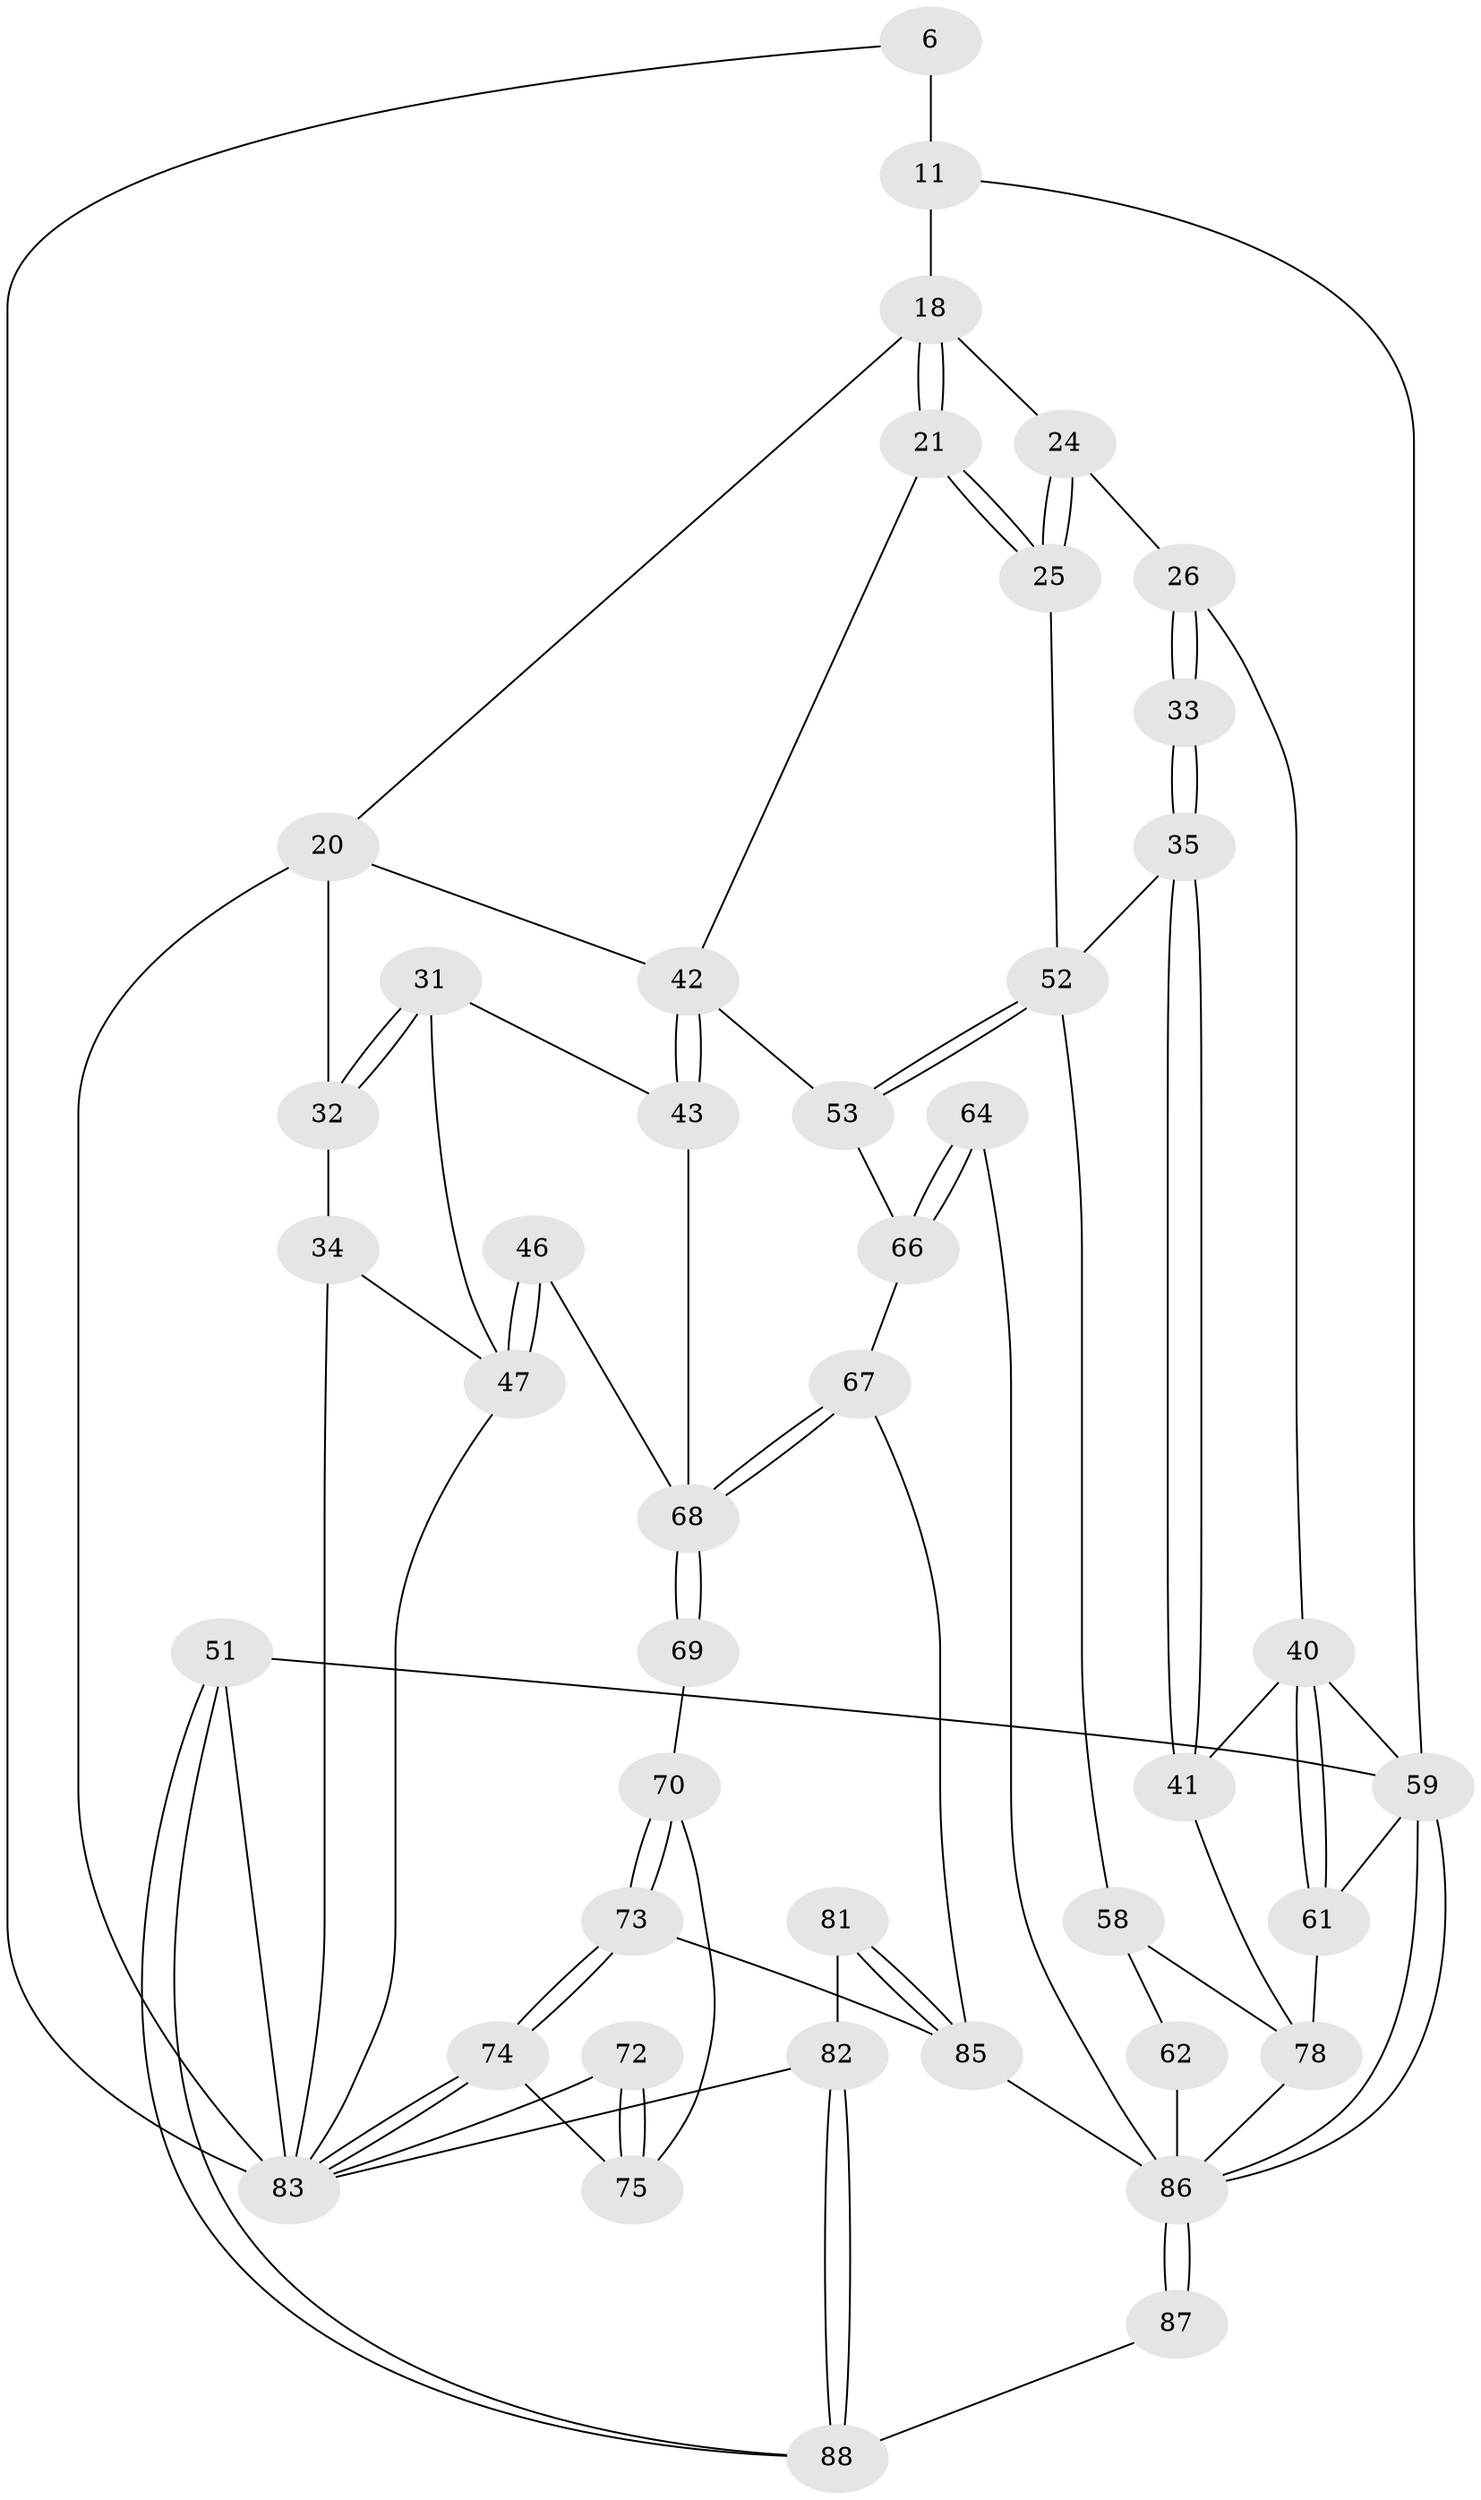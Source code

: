 // original degree distribution, {3: 0.022727272727272728, 5: 0.4772727272727273, 4: 0.26136363636363635, 6: 0.23863636363636365}
// Generated by graph-tools (version 1.1) at 2025/01/03/09/25 05:01:50]
// undirected, 44 vertices, 94 edges
graph export_dot {
graph [start="1"]
  node [color=gray90,style=filled];
  6 [pos="+0.45589447720818493+0.09070279846684731",super="+1"];
  11 [pos="+0.6255254373525347+0.06576073797285878",super="+2"];
  18 [pos="+0.5808664065811339+0.21824940188457198",super="+12"];
  20 [pos="+0.27138261612367415+0.2204226557458393",super="+19+13"];
  21 [pos="+0.556248541081784+0.397440287791786"];
  24 [pos="+0.6809486947508429+0.35367999219345125",super="+17"];
  25 [pos="+0.6698281936289929+0.36920691698754615"];
  26 [pos="+0.7179660839222364+0.32791920625441434",super="+16"];
  31 [pos="+0.2574731377223746+0.3349149550747332"];
  32 [pos="+0.2527604029250832+0.267595676885836",super="+27"];
  33 [pos="+0.784702699944409+0.3851711969280412"];
  34 [pos="+0.006622359366040854+0.2940872865976678",super="+28"];
  35 [pos="+0.7815993168529541+0.4293985051364522"];
  40 [pos="+1+0.15614302497352867",super="+14"];
  41 [pos="+0.8577217515270356+0.4659591084963462"];
  42 [pos="+0.5294960102102373+0.4398268627944647",super="+23"];
  43 [pos="+0.4272411692274394+0.47418970237959346",super="+30"];
  46 [pos="+0.16113029156867506+0.49538374672192853"];
  47 [pos="+0+0.5269379774635793",super="+39+38"];
  51 [pos="+0+1",super="+4"];
  52 [pos="+0.5657785726938662+0.46570041146029406",super="+37+36"];
  53 [pos="+0.5404475167329323+0.454492073173233"];
  58 [pos="+0.7487125504586991+0.6138490327291382",super="+55"];
  59 [pos="+1+1",super="+3"];
  61 [pos="+1+0.48741438678288124",super="+60"];
  62 [pos="+0.7074439528535659+0.6367918677461565"];
  64 [pos="+0.5746823464820804+0.7131561242403338"];
  66 [pos="+0.42512476099287205+0.6945870592617064",super="+65"];
  67 [pos="+0.4149604180251603+0.6938394261250715"];
  68 [pos="+0.4027984825429173+0.6467728120927069",super="+45"];
  69 [pos="+0.16988463829937395+0.5625162951510412"];
  70 [pos="+0.16898355140347546+0.5678139303341638"];
  72 [pos="+0+0.7591170411314416"];
  73 [pos="+0.20216321866486023+0.6351318583984263"];
  74 [pos="+0.11169411067586504+0.8464711800674174"];
  75 [pos="+0.0925604014029496+0.8370002347160866",super="+71"];
  78 [pos="+0.8987623255451457+0.7135858574567111",super="+57+56"];
  81 [pos="+0.19946361419749672+0.8693327981397547"];
  82 [pos="+0.1547098587255388+0.8797054344364672"];
  83 [pos="+0.12411729305095151+0.8567644524808377",super="+50+48+29+10+9"];
  85 [pos="+0.36116194469031604+0.9058410198281491",super="+76+77"];
  86 [pos="+0.9208505948881177+1",super="+79+80+84"];
  87 [pos="+0.4681741585186895+1"];
  88 [pos="+0.08893219272000324+1"];
  6 -- 11 [weight=2];
  6 -- 83;
  11 -- 59;
  11 -- 18;
  18 -- 21;
  18 -- 21;
  18 -- 24;
  18 -- 20;
  20 -- 32;
  20 -- 42;
  20 -- 83 [weight=2];
  21 -- 25;
  21 -- 25;
  21 -- 42;
  24 -- 25;
  24 -- 25;
  24 -- 26 [weight=2];
  25 -- 52;
  26 -- 33 [weight=2];
  26 -- 33;
  26 -- 40;
  31 -- 32;
  31 -- 32;
  31 -- 43;
  31 -- 47;
  32 -- 34 [weight=2];
  33 -- 35;
  33 -- 35;
  34 -- 47;
  34 -- 83;
  35 -- 41;
  35 -- 41;
  35 -- 52;
  40 -- 41;
  40 -- 61;
  40 -- 61;
  40 -- 59;
  41 -- 78;
  42 -- 43 [weight=2];
  42 -- 43;
  42 -- 53;
  43 -- 68;
  46 -- 47 [weight=2];
  46 -- 47;
  46 -- 68;
  47 -- 83;
  51 -- 88;
  51 -- 88;
  51 -- 59 [weight=2];
  51 -- 83 [weight=3];
  52 -- 53;
  52 -- 53;
  52 -- 58 [weight=2];
  53 -- 66;
  58 -- 62 [weight=2];
  58 -- 78;
  59 -- 86;
  59 -- 86;
  59 -- 61;
  61 -- 78 [weight=2];
  62 -- 86;
  64 -- 66 [weight=2];
  64 -- 66;
  64 -- 86;
  66 -- 67;
  67 -- 68;
  67 -- 68;
  67 -- 85;
  68 -- 69 [weight=2];
  68 -- 69;
  69 -- 70;
  70 -- 73;
  70 -- 73;
  70 -- 75;
  72 -- 75 [weight=2];
  72 -- 75;
  72 -- 83;
  73 -- 74;
  73 -- 74;
  73 -- 85;
  74 -- 75;
  74 -- 83;
  74 -- 83;
  78 -- 86;
  81 -- 82;
  81 -- 85 [weight=2];
  81 -- 85;
  82 -- 83;
  82 -- 88;
  82 -- 88;
  85 -- 86;
  86 -- 87 [weight=2];
  86 -- 87;
  87 -- 88;
}

